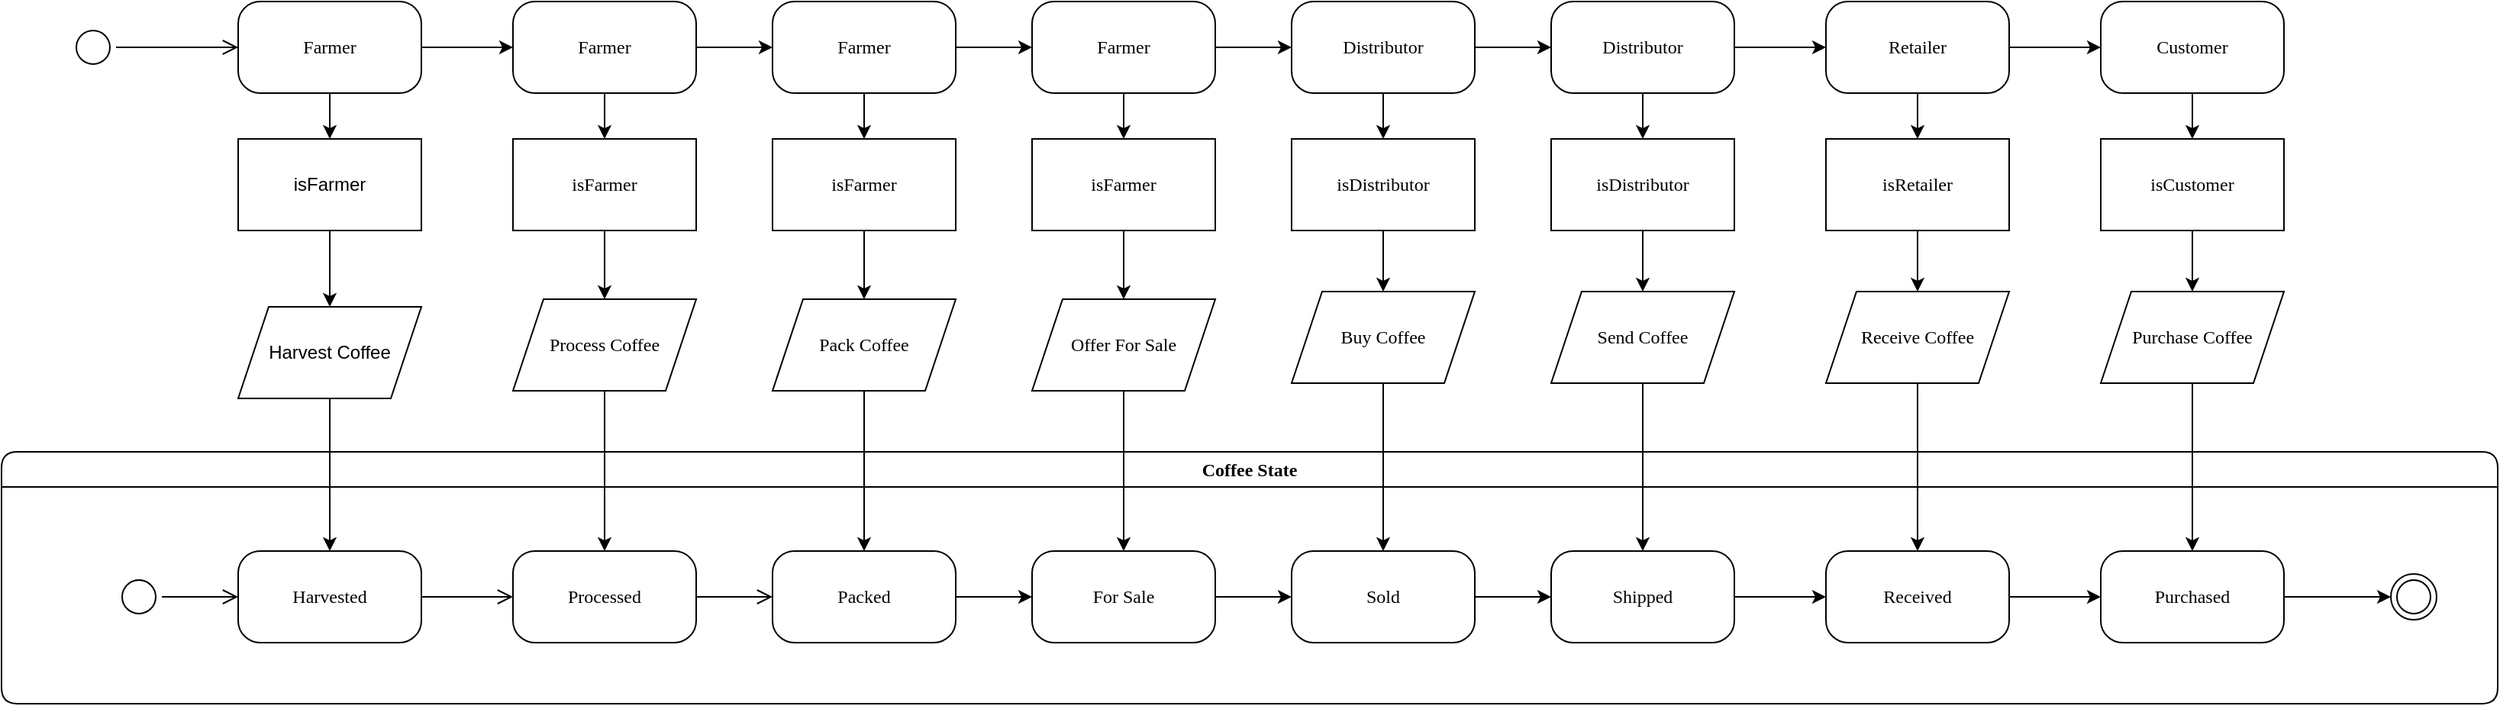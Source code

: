 <mxfile version="20.7.4" type="device"><diagram name="Page-1" id="58cdce13-f638-feb5-8d6f-7d28b1aa9fa0"><mxGraphModel dx="1050" dy="573" grid="1" gridSize="10" guides="1" tooltips="1" connect="1" arrows="1" fold="1" page="1" pageScale="1" pageWidth="1100" pageHeight="850" background="none" math="0" shadow="0"><root><mxCell id="0"/><mxCell id="1" parent="0"/><mxCell id="382b91b5511bd0f7-1" value="" style="ellipse;html=1;shape=startState;rounded=1;shadow=0;comic=0;labelBackgroundColor=none;fontFamily=Verdana;fontSize=12;align=center;direction=south;" parent="1" vertex="1"><mxGeometry x="130" y="215" width="30" height="30" as="geometry"/></mxCell><mxCell id="rM6chPk2N0kPrkA2zUWp-14" value="" style="edgeStyle=orthogonalEdgeStyle;rounded=0;orthogonalLoop=1;jettySize=auto;html=1;" edge="1" parent="1" source="382b91b5511bd0f7-6" target="rM6chPk2N0kPrkA2zUWp-12"><mxGeometry relative="1" as="geometry"/></mxCell><mxCell id="rM6chPk2N0kPrkA2zUWp-18" value="" style="edgeStyle=orthogonalEdgeStyle;rounded=0;orthogonalLoop=1;jettySize=auto;html=1;" edge="1" parent="1" source="382b91b5511bd0f7-6" target="rM6chPk2N0kPrkA2zUWp-17"><mxGeometry relative="1" as="geometry"/></mxCell><mxCell id="382b91b5511bd0f7-6" value="Farmer" style="rounded=1;whiteSpace=wrap;html=1;arcSize=24;shadow=0;comic=0;labelBackgroundColor=none;fontFamily=Verdana;fontSize=12;align=center;" parent="1" vertex="1"><mxGeometry x="240" y="200" width="120" height="60" as="geometry"/></mxCell><mxCell id="2a3bc250acf0617d-7" value="Coffee State" style="swimlane;whiteSpace=wrap;html=1;rounded=1;shadow=0;comic=0;labelBackgroundColor=none;strokeWidth=1;fontFamily=Verdana;fontSize=12;align=center;" parent="1" vertex="1"><mxGeometry x="85" y="495" width="1635" height="165" as="geometry"/></mxCell><mxCell id="3cde6dad864a17aa-10" style="edgeStyle=elbowEdgeStyle;html=1;labelBackgroundColor=none;endArrow=open;endSize=8;fontFamily=Verdana;fontSize=12;align=left;" parent="2a3bc250acf0617d-7" source="382b91b5511bd0f7-8" target="3cde6dad864a17aa-1" edge="1"><mxGeometry relative="1" as="geometry"/></mxCell><mxCell id="382b91b5511bd0f7-8" value="Harvested" style="rounded=1;whiteSpace=wrap;html=1;arcSize=24;shadow=0;comic=0;labelBackgroundColor=none;fontFamily=Verdana;fontSize=12;align=center;" parent="2a3bc250acf0617d-7" vertex="1"><mxGeometry x="155" y="65" width="120" height="60" as="geometry"/></mxCell><mxCell id="24f968d109e7d6b4-3" value="" style="ellipse;html=1;shape=endState;rounded=1;shadow=0;comic=0;labelBackgroundColor=none;fontFamily=Verdana;fontSize=12;align=center;" parent="2a3bc250acf0617d-7" vertex="1"><mxGeometry x="1565" y="80" width="30" height="30" as="geometry"/></mxCell><mxCell id="3cde6dad864a17aa-9" style="edgeStyle=elbowEdgeStyle;html=1;labelBackgroundColor=none;endArrow=open;endSize=8;fontFamily=Verdana;fontSize=12;align=left;" parent="2a3bc250acf0617d-7" source="2a3bc250acf0617d-3" target="382b91b5511bd0f7-8" edge="1"><mxGeometry relative="1" as="geometry"/></mxCell><mxCell id="2a3bc250acf0617d-3" value="" style="ellipse;html=1;shape=startState;rounded=1;shadow=0;comic=0;labelBackgroundColor=none;fontFamily=Verdana;fontSize=12;align=center;direction=south;" parent="2a3bc250acf0617d-7" vertex="1"><mxGeometry x="75" y="80" width="30" height="30" as="geometry"/></mxCell><mxCell id="3cde6dad864a17aa-11" style="edgeStyle=elbowEdgeStyle;html=1;labelBackgroundColor=none;endArrow=open;endSize=8;fontFamily=Verdana;fontSize=12;align=left;" parent="2a3bc250acf0617d-7" source="3cde6dad864a17aa-1" target="3cde6dad864a17aa-2" edge="1"><mxGeometry relative="1" as="geometry"/></mxCell><mxCell id="3cde6dad864a17aa-1" value="Processed" style="rounded=1;whiteSpace=wrap;html=1;arcSize=24;shadow=0;comic=0;labelBackgroundColor=none;fontFamily=Verdana;fontSize=12;align=center;" parent="2a3bc250acf0617d-7" vertex="1"><mxGeometry x="335" y="65" width="120" height="60" as="geometry"/></mxCell><mxCell id="rM6chPk2N0kPrkA2zUWp-2" value="" style="edgeStyle=orthogonalEdgeStyle;rounded=0;orthogonalLoop=1;jettySize=auto;html=1;" edge="1" parent="2a3bc250acf0617d-7" source="3cde6dad864a17aa-2" target="rM6chPk2N0kPrkA2zUWp-1"><mxGeometry relative="1" as="geometry"/></mxCell><mxCell id="3cde6dad864a17aa-2" value="Packed" style="rounded=1;whiteSpace=wrap;html=1;arcSize=24;shadow=0;comic=0;labelBackgroundColor=none;fontFamily=Verdana;fontSize=12;align=center;" parent="2a3bc250acf0617d-7" vertex="1"><mxGeometry x="505" y="65" width="120" height="60" as="geometry"/></mxCell><mxCell id="rM6chPk2N0kPrkA2zUWp-4" value="" style="edgeStyle=orthogonalEdgeStyle;rounded=0;orthogonalLoop=1;jettySize=auto;html=1;" edge="1" parent="2a3bc250acf0617d-7" source="rM6chPk2N0kPrkA2zUWp-1" target="rM6chPk2N0kPrkA2zUWp-3"><mxGeometry relative="1" as="geometry"/></mxCell><mxCell id="rM6chPk2N0kPrkA2zUWp-1" value="For Sale" style="rounded=1;whiteSpace=wrap;html=1;arcSize=24;shadow=0;comic=0;labelBackgroundColor=none;fontFamily=Verdana;fontSize=12;align=center;" vertex="1" parent="2a3bc250acf0617d-7"><mxGeometry x="675" y="65" width="120" height="60" as="geometry"/></mxCell><mxCell id="rM6chPk2N0kPrkA2zUWp-6" value="" style="edgeStyle=orthogonalEdgeStyle;rounded=0;orthogonalLoop=1;jettySize=auto;html=1;" edge="1" parent="2a3bc250acf0617d-7" source="rM6chPk2N0kPrkA2zUWp-3" target="rM6chPk2N0kPrkA2zUWp-5"><mxGeometry relative="1" as="geometry"/></mxCell><mxCell id="rM6chPk2N0kPrkA2zUWp-3" value="Sold" style="whiteSpace=wrap;html=1;fontFamily=Verdana;rounded=1;arcSize=24;shadow=0;comic=0;labelBackgroundColor=none;" vertex="1" parent="2a3bc250acf0617d-7"><mxGeometry x="845" y="65" width="120" height="60" as="geometry"/></mxCell><mxCell id="rM6chPk2N0kPrkA2zUWp-8" value="" style="edgeStyle=orthogonalEdgeStyle;rounded=0;orthogonalLoop=1;jettySize=auto;html=1;" edge="1" parent="2a3bc250acf0617d-7" source="rM6chPk2N0kPrkA2zUWp-5" target="rM6chPk2N0kPrkA2zUWp-7"><mxGeometry relative="1" as="geometry"/></mxCell><mxCell id="rM6chPk2N0kPrkA2zUWp-5" value="Shipped" style="whiteSpace=wrap;html=1;fontFamily=Verdana;rounded=1;arcSize=24;shadow=0;comic=0;labelBackgroundColor=none;" vertex="1" parent="2a3bc250acf0617d-7"><mxGeometry x="1015" y="65" width="120" height="60" as="geometry"/></mxCell><mxCell id="rM6chPk2N0kPrkA2zUWp-10" value="" style="edgeStyle=orthogonalEdgeStyle;rounded=0;orthogonalLoop=1;jettySize=auto;html=1;" edge="1" parent="2a3bc250acf0617d-7" source="rM6chPk2N0kPrkA2zUWp-7" target="rM6chPk2N0kPrkA2zUWp-9"><mxGeometry relative="1" as="geometry"/></mxCell><mxCell id="rM6chPk2N0kPrkA2zUWp-7" value="Received" style="whiteSpace=wrap;html=1;fontFamily=Verdana;rounded=1;arcSize=24;shadow=0;comic=0;labelBackgroundColor=none;" vertex="1" parent="2a3bc250acf0617d-7"><mxGeometry x="1195" y="65" width="120" height="60" as="geometry"/></mxCell><mxCell id="rM6chPk2N0kPrkA2zUWp-11" value="" style="edgeStyle=orthogonalEdgeStyle;rounded=0;orthogonalLoop=1;jettySize=auto;html=1;" edge="1" parent="2a3bc250acf0617d-7" source="rM6chPk2N0kPrkA2zUWp-9" target="24f968d109e7d6b4-3"><mxGeometry relative="1" as="geometry"/></mxCell><mxCell id="rM6chPk2N0kPrkA2zUWp-9" value="Purchased" style="whiteSpace=wrap;html=1;fontFamily=Verdana;rounded=1;arcSize=24;shadow=0;comic=0;labelBackgroundColor=none;" vertex="1" parent="2a3bc250acf0617d-7"><mxGeometry x="1375" y="65" width="120" height="60" as="geometry"/></mxCell><mxCell id="2a3bc250acf0617d-9" style="edgeStyle=orthogonalEdgeStyle;html=1;labelBackgroundColor=none;endArrow=open;endSize=8;fontFamily=Verdana;fontSize=12;align=left;" parent="1" source="382b91b5511bd0f7-1" target="382b91b5511bd0f7-6" edge="1"><mxGeometry relative="1" as="geometry"/></mxCell><mxCell id="rM6chPk2N0kPrkA2zUWp-15" value="" style="edgeStyle=orthogonalEdgeStyle;rounded=0;orthogonalLoop=1;jettySize=auto;html=1;" edge="1" parent="1" source="rM6chPk2N0kPrkA2zUWp-12" target="rM6chPk2N0kPrkA2zUWp-13"><mxGeometry relative="1" as="geometry"/></mxCell><mxCell id="rM6chPk2N0kPrkA2zUWp-12" value="isFarmer" style="rounded=0;whiteSpace=wrap;html=1;" vertex="1" parent="1"><mxGeometry x="240" y="290" width="120" height="60" as="geometry"/></mxCell><mxCell id="rM6chPk2N0kPrkA2zUWp-16" value="" style="edgeStyle=orthogonalEdgeStyle;rounded=0;orthogonalLoop=1;jettySize=auto;html=1;" edge="1" parent="1" source="rM6chPk2N0kPrkA2zUWp-13" target="382b91b5511bd0f7-8"><mxGeometry relative="1" as="geometry"/></mxCell><mxCell id="rM6chPk2N0kPrkA2zUWp-13" value="Harvest Coffee" style="shape=parallelogram;perimeter=parallelogramPerimeter;whiteSpace=wrap;html=1;fixedSize=1;" vertex="1" parent="1"><mxGeometry x="240" y="400" width="120" height="60" as="geometry"/></mxCell><mxCell id="rM6chPk2N0kPrkA2zUWp-20" value="" style="edgeStyle=orthogonalEdgeStyle;rounded=0;orthogonalLoop=1;jettySize=auto;html=1;" edge="1" parent="1" source="rM6chPk2N0kPrkA2zUWp-17" target="rM6chPk2N0kPrkA2zUWp-19"><mxGeometry relative="1" as="geometry"/></mxCell><mxCell id="rM6chPk2N0kPrkA2zUWp-25" value="" style="edgeStyle=orthogonalEdgeStyle;rounded=0;orthogonalLoop=1;jettySize=auto;html=1;" edge="1" parent="1" source="rM6chPk2N0kPrkA2zUWp-17" target="rM6chPk2N0kPrkA2zUWp-24"><mxGeometry relative="1" as="geometry"/></mxCell><mxCell id="rM6chPk2N0kPrkA2zUWp-17" value="Farmer" style="whiteSpace=wrap;html=1;fontFamily=Verdana;rounded=1;arcSize=24;shadow=0;comic=0;labelBackgroundColor=none;" vertex="1" parent="1"><mxGeometry x="420" y="200" width="120" height="60" as="geometry"/></mxCell><mxCell id="rM6chPk2N0kPrkA2zUWp-22" value="" style="edgeStyle=orthogonalEdgeStyle;rounded=0;orthogonalLoop=1;jettySize=auto;html=1;" edge="1" parent="1" source="rM6chPk2N0kPrkA2zUWp-19" target="rM6chPk2N0kPrkA2zUWp-21"><mxGeometry relative="1" as="geometry"/></mxCell><mxCell id="rM6chPk2N0kPrkA2zUWp-19" value="isFarmer" style="whiteSpace=wrap;html=1;fontFamily=Verdana;rounded=0;arcSize=24;shadow=0;comic=0;labelBackgroundColor=none;" vertex="1" parent="1"><mxGeometry x="420" y="290" width="120" height="60" as="geometry"/></mxCell><mxCell id="rM6chPk2N0kPrkA2zUWp-23" value="" style="edgeStyle=orthogonalEdgeStyle;rounded=0;orthogonalLoop=1;jettySize=auto;html=1;" edge="1" parent="1" source="rM6chPk2N0kPrkA2zUWp-21" target="3cde6dad864a17aa-1"><mxGeometry relative="1" as="geometry"/></mxCell><mxCell id="rM6chPk2N0kPrkA2zUWp-21" value="Process Coffee" style="shape=parallelogram;perimeter=parallelogramPerimeter;whiteSpace=wrap;html=1;fixedSize=1;fontFamily=Verdana;rounded=0;arcSize=24;shadow=0;comic=0;labelBackgroundColor=none;" vertex="1" parent="1"><mxGeometry x="420" y="395" width="120" height="60" as="geometry"/></mxCell><mxCell id="rM6chPk2N0kPrkA2zUWp-27" value="" style="edgeStyle=orthogonalEdgeStyle;rounded=0;orthogonalLoop=1;jettySize=auto;html=1;" edge="1" parent="1" source="rM6chPk2N0kPrkA2zUWp-24" target="rM6chPk2N0kPrkA2zUWp-26"><mxGeometry relative="1" as="geometry"/></mxCell><mxCell id="rM6chPk2N0kPrkA2zUWp-43" value="" style="edgeStyle=orthogonalEdgeStyle;rounded=0;orthogonalLoop=1;jettySize=auto;html=1;" edge="1" parent="1" source="rM6chPk2N0kPrkA2zUWp-24" target="rM6chPk2N0kPrkA2zUWp-31"><mxGeometry relative="1" as="geometry"/></mxCell><mxCell id="rM6chPk2N0kPrkA2zUWp-24" value="Farmer" style="whiteSpace=wrap;html=1;fontFamily=Verdana;rounded=1;arcSize=24;shadow=0;comic=0;labelBackgroundColor=none;" vertex="1" parent="1"><mxGeometry x="590" y="200" width="120" height="60" as="geometry"/></mxCell><mxCell id="rM6chPk2N0kPrkA2zUWp-29" value="" style="edgeStyle=orthogonalEdgeStyle;rounded=0;orthogonalLoop=1;jettySize=auto;html=1;" edge="1" parent="1" source="rM6chPk2N0kPrkA2zUWp-26" target="rM6chPk2N0kPrkA2zUWp-28"><mxGeometry relative="1" as="geometry"/></mxCell><mxCell id="rM6chPk2N0kPrkA2zUWp-26" value="isFarmer" style="whiteSpace=wrap;html=1;fontFamily=Verdana;rounded=0;arcSize=24;shadow=0;comic=0;labelBackgroundColor=none;" vertex="1" parent="1"><mxGeometry x="590" y="290" width="120" height="60" as="geometry"/></mxCell><mxCell id="rM6chPk2N0kPrkA2zUWp-30" value="" style="edgeStyle=orthogonalEdgeStyle;rounded=0;orthogonalLoop=1;jettySize=auto;html=1;" edge="1" parent="1" source="rM6chPk2N0kPrkA2zUWp-28" target="3cde6dad864a17aa-2"><mxGeometry relative="1" as="geometry"/></mxCell><mxCell id="rM6chPk2N0kPrkA2zUWp-28" value="Pack Coffee" style="shape=parallelogram;perimeter=parallelogramPerimeter;whiteSpace=wrap;html=1;fixedSize=1;fontFamily=Verdana;rounded=0;arcSize=24;shadow=0;comic=0;labelBackgroundColor=none;" vertex="1" parent="1"><mxGeometry x="590" y="395" width="120" height="60" as="geometry"/></mxCell><mxCell id="rM6chPk2N0kPrkA2zUWp-33" value="" style="edgeStyle=orthogonalEdgeStyle;rounded=0;orthogonalLoop=1;jettySize=auto;html=1;" edge="1" parent="1" source="rM6chPk2N0kPrkA2zUWp-31" target="rM6chPk2N0kPrkA2zUWp-32"><mxGeometry relative="1" as="geometry"/></mxCell><mxCell id="rM6chPk2N0kPrkA2zUWp-44" value="" style="edgeStyle=orthogonalEdgeStyle;rounded=0;orthogonalLoop=1;jettySize=auto;html=1;" edge="1" parent="1" source="rM6chPk2N0kPrkA2zUWp-31" target="rM6chPk2N0kPrkA2zUWp-37"><mxGeometry relative="1" as="geometry"/></mxCell><mxCell id="rM6chPk2N0kPrkA2zUWp-31" value="Farmer" style="whiteSpace=wrap;html=1;fontFamily=Verdana;rounded=1;arcSize=24;shadow=0;comic=0;labelBackgroundColor=none;" vertex="1" parent="1"><mxGeometry x="760" y="200" width="120" height="60" as="geometry"/></mxCell><mxCell id="rM6chPk2N0kPrkA2zUWp-35" value="" style="edgeStyle=orthogonalEdgeStyle;rounded=0;orthogonalLoop=1;jettySize=auto;html=1;" edge="1" parent="1" source="rM6chPk2N0kPrkA2zUWp-32" target="rM6chPk2N0kPrkA2zUWp-34"><mxGeometry relative="1" as="geometry"/></mxCell><mxCell id="rM6chPk2N0kPrkA2zUWp-32" value="isFarmer" style="whiteSpace=wrap;html=1;fontFamily=Verdana;rounded=0;arcSize=24;shadow=0;comic=0;labelBackgroundColor=none;" vertex="1" parent="1"><mxGeometry x="760" y="290" width="120" height="60" as="geometry"/></mxCell><mxCell id="rM6chPk2N0kPrkA2zUWp-36" value="" style="edgeStyle=orthogonalEdgeStyle;rounded=0;orthogonalLoop=1;jettySize=auto;html=1;" edge="1" parent="1" source="rM6chPk2N0kPrkA2zUWp-34" target="rM6chPk2N0kPrkA2zUWp-1"><mxGeometry relative="1" as="geometry"/></mxCell><mxCell id="rM6chPk2N0kPrkA2zUWp-34" value="Offer For Sale" style="shape=parallelogram;perimeter=parallelogramPerimeter;whiteSpace=wrap;html=1;fixedSize=1;fontFamily=Verdana;rounded=0;arcSize=24;shadow=0;comic=0;labelBackgroundColor=none;" vertex="1" parent="1"><mxGeometry x="760" y="395" width="120" height="60" as="geometry"/></mxCell><mxCell id="rM6chPk2N0kPrkA2zUWp-39" value="" style="edgeStyle=orthogonalEdgeStyle;rounded=0;orthogonalLoop=1;jettySize=auto;html=1;" edge="1" parent="1" source="rM6chPk2N0kPrkA2zUWp-37" target="rM6chPk2N0kPrkA2zUWp-38"><mxGeometry relative="1" as="geometry"/></mxCell><mxCell id="rM6chPk2N0kPrkA2zUWp-46" value="" style="edgeStyle=orthogonalEdgeStyle;rounded=0;orthogonalLoop=1;jettySize=auto;html=1;" edge="1" parent="1" source="rM6chPk2N0kPrkA2zUWp-37" target="rM6chPk2N0kPrkA2zUWp-45"><mxGeometry relative="1" as="geometry"/></mxCell><mxCell id="rM6chPk2N0kPrkA2zUWp-37" value="Distributor" style="whiteSpace=wrap;html=1;fontFamily=Verdana;rounded=1;arcSize=24;shadow=0;comic=0;labelBackgroundColor=none;" vertex="1" parent="1"><mxGeometry x="930" y="200" width="120" height="60" as="geometry"/></mxCell><mxCell id="rM6chPk2N0kPrkA2zUWp-41" value="" style="edgeStyle=orthogonalEdgeStyle;rounded=0;orthogonalLoop=1;jettySize=auto;html=1;" edge="1" parent="1" source="rM6chPk2N0kPrkA2zUWp-38" target="rM6chPk2N0kPrkA2zUWp-40"><mxGeometry relative="1" as="geometry"/></mxCell><mxCell id="rM6chPk2N0kPrkA2zUWp-38" value="isDistributor" style="whiteSpace=wrap;html=1;fontFamily=Verdana;rounded=0;arcSize=24;shadow=0;comic=0;labelBackgroundColor=none;" vertex="1" parent="1"><mxGeometry x="930" y="290" width="120" height="60" as="geometry"/></mxCell><mxCell id="rM6chPk2N0kPrkA2zUWp-42" value="" style="edgeStyle=orthogonalEdgeStyle;rounded=0;orthogonalLoop=1;jettySize=auto;html=1;" edge="1" parent="1" source="rM6chPk2N0kPrkA2zUWp-40" target="rM6chPk2N0kPrkA2zUWp-3"><mxGeometry relative="1" as="geometry"/></mxCell><mxCell id="rM6chPk2N0kPrkA2zUWp-40" value="Buy Coffee" style="shape=parallelogram;perimeter=parallelogramPerimeter;whiteSpace=wrap;html=1;fixedSize=1;fontFamily=Verdana;rounded=0;arcSize=24;shadow=0;comic=0;labelBackgroundColor=none;" vertex="1" parent="1"><mxGeometry x="930" y="390" width="120" height="60" as="geometry"/></mxCell><mxCell id="rM6chPk2N0kPrkA2zUWp-48" value="" style="edgeStyle=orthogonalEdgeStyle;rounded=0;orthogonalLoop=1;jettySize=auto;html=1;" edge="1" parent="1" source="rM6chPk2N0kPrkA2zUWp-45" target="rM6chPk2N0kPrkA2zUWp-47"><mxGeometry relative="1" as="geometry"/></mxCell><mxCell id="rM6chPk2N0kPrkA2zUWp-53" value="" style="edgeStyle=orthogonalEdgeStyle;rounded=0;orthogonalLoop=1;jettySize=auto;html=1;" edge="1" parent="1" source="rM6chPk2N0kPrkA2zUWp-45" target="rM6chPk2N0kPrkA2zUWp-52"><mxGeometry relative="1" as="geometry"/></mxCell><mxCell id="rM6chPk2N0kPrkA2zUWp-45" value="Distributor" style="whiteSpace=wrap;html=1;fontFamily=Verdana;rounded=1;arcSize=24;shadow=0;comic=0;labelBackgroundColor=none;" vertex="1" parent="1"><mxGeometry x="1100" y="200" width="120" height="60" as="geometry"/></mxCell><mxCell id="rM6chPk2N0kPrkA2zUWp-50" value="" style="edgeStyle=orthogonalEdgeStyle;rounded=0;orthogonalLoop=1;jettySize=auto;html=1;" edge="1" parent="1" source="rM6chPk2N0kPrkA2zUWp-47" target="rM6chPk2N0kPrkA2zUWp-49"><mxGeometry relative="1" as="geometry"/></mxCell><mxCell id="rM6chPk2N0kPrkA2zUWp-47" value="isDistributor" style="whiteSpace=wrap;html=1;fontFamily=Verdana;rounded=0;arcSize=24;shadow=0;comic=0;labelBackgroundColor=none;" vertex="1" parent="1"><mxGeometry x="1100" y="290" width="120" height="60" as="geometry"/></mxCell><mxCell id="rM6chPk2N0kPrkA2zUWp-51" value="" style="edgeStyle=orthogonalEdgeStyle;rounded=0;orthogonalLoop=1;jettySize=auto;html=1;" edge="1" parent="1" source="rM6chPk2N0kPrkA2zUWp-49" target="rM6chPk2N0kPrkA2zUWp-5"><mxGeometry relative="1" as="geometry"/></mxCell><mxCell id="rM6chPk2N0kPrkA2zUWp-49" value="Send Coffee" style="shape=parallelogram;perimeter=parallelogramPerimeter;whiteSpace=wrap;html=1;fixedSize=1;fontFamily=Verdana;rounded=0;arcSize=24;shadow=0;comic=0;labelBackgroundColor=none;" vertex="1" parent="1"><mxGeometry x="1100" y="390" width="120" height="60" as="geometry"/></mxCell><mxCell id="rM6chPk2N0kPrkA2zUWp-55" value="" style="edgeStyle=orthogonalEdgeStyle;rounded=0;orthogonalLoop=1;jettySize=auto;html=1;" edge="1" parent="1" source="rM6chPk2N0kPrkA2zUWp-52" target="rM6chPk2N0kPrkA2zUWp-54"><mxGeometry relative="1" as="geometry"/></mxCell><mxCell id="rM6chPk2N0kPrkA2zUWp-60" value="" style="edgeStyle=orthogonalEdgeStyle;rounded=0;orthogonalLoop=1;jettySize=auto;html=1;" edge="1" parent="1" source="rM6chPk2N0kPrkA2zUWp-52" target="rM6chPk2N0kPrkA2zUWp-59"><mxGeometry relative="1" as="geometry"/></mxCell><mxCell id="rM6chPk2N0kPrkA2zUWp-52" value="Retailer" style="whiteSpace=wrap;html=1;fontFamily=Verdana;rounded=1;arcSize=24;shadow=0;comic=0;labelBackgroundColor=none;" vertex="1" parent="1"><mxGeometry x="1280" y="200" width="120" height="60" as="geometry"/></mxCell><mxCell id="rM6chPk2N0kPrkA2zUWp-57" value="" style="edgeStyle=orthogonalEdgeStyle;rounded=0;orthogonalLoop=1;jettySize=auto;html=1;" edge="1" parent="1" source="rM6chPk2N0kPrkA2zUWp-54" target="rM6chPk2N0kPrkA2zUWp-56"><mxGeometry relative="1" as="geometry"/></mxCell><mxCell id="rM6chPk2N0kPrkA2zUWp-54" value="isRetailer" style="whiteSpace=wrap;html=1;fontFamily=Verdana;rounded=0;arcSize=24;shadow=0;comic=0;labelBackgroundColor=none;" vertex="1" parent="1"><mxGeometry x="1280" y="290" width="120" height="60" as="geometry"/></mxCell><mxCell id="rM6chPk2N0kPrkA2zUWp-58" value="" style="edgeStyle=orthogonalEdgeStyle;rounded=0;orthogonalLoop=1;jettySize=auto;html=1;" edge="1" parent="1" source="rM6chPk2N0kPrkA2zUWp-56" target="rM6chPk2N0kPrkA2zUWp-7"><mxGeometry relative="1" as="geometry"/></mxCell><mxCell id="rM6chPk2N0kPrkA2zUWp-56" value="Receive Coffee" style="shape=parallelogram;perimeter=parallelogramPerimeter;whiteSpace=wrap;html=1;fixedSize=1;fontFamily=Verdana;rounded=0;arcSize=24;shadow=0;comic=0;labelBackgroundColor=none;" vertex="1" parent="1"><mxGeometry x="1280" y="390" width="120" height="60" as="geometry"/></mxCell><mxCell id="rM6chPk2N0kPrkA2zUWp-62" value="" style="edgeStyle=orthogonalEdgeStyle;rounded=0;orthogonalLoop=1;jettySize=auto;html=1;" edge="1" parent="1" source="rM6chPk2N0kPrkA2zUWp-59" target="rM6chPk2N0kPrkA2zUWp-61"><mxGeometry relative="1" as="geometry"/></mxCell><mxCell id="rM6chPk2N0kPrkA2zUWp-59" value="Customer" style="whiteSpace=wrap;html=1;fontFamily=Verdana;rounded=1;arcSize=24;shadow=0;comic=0;labelBackgroundColor=none;" vertex="1" parent="1"><mxGeometry x="1460" y="200" width="120" height="60" as="geometry"/></mxCell><mxCell id="rM6chPk2N0kPrkA2zUWp-64" value="" style="edgeStyle=orthogonalEdgeStyle;rounded=0;orthogonalLoop=1;jettySize=auto;html=1;" edge="1" parent="1" source="rM6chPk2N0kPrkA2zUWp-61" target="rM6chPk2N0kPrkA2zUWp-63"><mxGeometry relative="1" as="geometry"/></mxCell><mxCell id="rM6chPk2N0kPrkA2zUWp-61" value="isCustomer" style="whiteSpace=wrap;html=1;fontFamily=Verdana;rounded=0;arcSize=24;shadow=0;comic=0;labelBackgroundColor=none;" vertex="1" parent="1"><mxGeometry x="1460" y="290" width="120" height="60" as="geometry"/></mxCell><mxCell id="rM6chPk2N0kPrkA2zUWp-65" value="" style="edgeStyle=orthogonalEdgeStyle;rounded=0;orthogonalLoop=1;jettySize=auto;html=1;" edge="1" parent="1" source="rM6chPk2N0kPrkA2zUWp-63" target="rM6chPk2N0kPrkA2zUWp-9"><mxGeometry relative="1" as="geometry"/></mxCell><mxCell id="rM6chPk2N0kPrkA2zUWp-63" value="Purchase Coffee" style="shape=parallelogram;perimeter=parallelogramPerimeter;whiteSpace=wrap;html=1;fixedSize=1;fontFamily=Verdana;rounded=0;arcSize=24;shadow=0;comic=0;labelBackgroundColor=none;" vertex="1" parent="1"><mxGeometry x="1460" y="390" width="120" height="60" as="geometry"/></mxCell></root></mxGraphModel></diagram></mxfile>